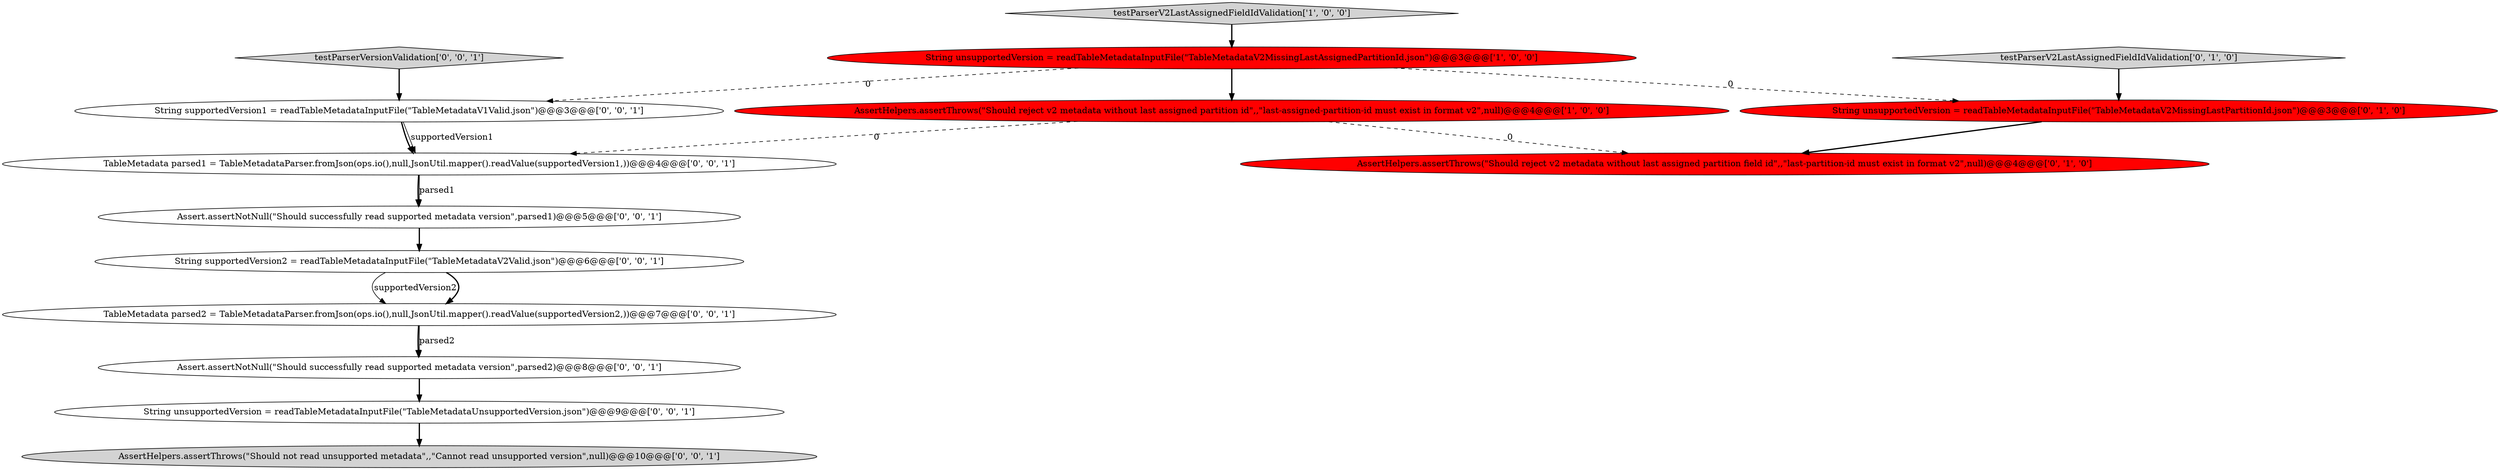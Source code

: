 digraph {
7 [style = filled, label = "testParserVersionValidation['0', '0', '1']", fillcolor = lightgray, shape = diamond image = "AAA0AAABBB3BBB"];
6 [style = filled, label = "String supportedVersion2 = readTableMetadataInputFile(\"TableMetadataV2Valid.json\")@@@6@@@['0', '0', '1']", fillcolor = white, shape = ellipse image = "AAA0AAABBB3BBB"];
3 [style = filled, label = "testParserV2LastAssignedFieldIdValidation['0', '1', '0']", fillcolor = lightgray, shape = diamond image = "AAA0AAABBB2BBB"];
11 [style = filled, label = "TableMetadata parsed2 = TableMetadataParser.fromJson(ops.io(),null,JsonUtil.mapper().readValue(supportedVersion2,))@@@7@@@['0', '0', '1']", fillcolor = white, shape = ellipse image = "AAA0AAABBB3BBB"];
9 [style = filled, label = "String supportedVersion1 = readTableMetadataInputFile(\"TableMetadataV1Valid.json\")@@@3@@@['0', '0', '1']", fillcolor = white, shape = ellipse image = "AAA0AAABBB3BBB"];
8 [style = filled, label = "TableMetadata parsed1 = TableMetadataParser.fromJson(ops.io(),null,JsonUtil.mapper().readValue(supportedVersion1,))@@@4@@@['0', '0', '1']", fillcolor = white, shape = ellipse image = "AAA0AAABBB3BBB"];
2 [style = filled, label = "String unsupportedVersion = readTableMetadataInputFile(\"TableMetadataV2MissingLastAssignedPartitionId.json\")@@@3@@@['1', '0', '0']", fillcolor = red, shape = ellipse image = "AAA1AAABBB1BBB"];
10 [style = filled, label = "Assert.assertNotNull(\"Should successfully read supported metadata version\",parsed2)@@@8@@@['0', '0', '1']", fillcolor = white, shape = ellipse image = "AAA0AAABBB3BBB"];
14 [style = filled, label = "Assert.assertNotNull(\"Should successfully read supported metadata version\",parsed1)@@@5@@@['0', '0', '1']", fillcolor = white, shape = ellipse image = "AAA0AAABBB3BBB"];
13 [style = filled, label = "AssertHelpers.assertThrows(\"Should not read unsupported metadata\",,\"Cannot read unsupported version\",null)@@@10@@@['0', '0', '1']", fillcolor = lightgray, shape = ellipse image = "AAA0AAABBB3BBB"];
1 [style = filled, label = "AssertHelpers.assertThrows(\"Should reject v2 metadata without last assigned partition id\",,\"last-assigned-partition-id must exist in format v2\",null)@@@4@@@['1', '0', '0']", fillcolor = red, shape = ellipse image = "AAA1AAABBB1BBB"];
5 [style = filled, label = "String unsupportedVersion = readTableMetadataInputFile(\"TableMetadataV2MissingLastPartitionId.json\")@@@3@@@['0', '1', '0']", fillcolor = red, shape = ellipse image = "AAA1AAABBB2BBB"];
12 [style = filled, label = "String unsupportedVersion = readTableMetadataInputFile(\"TableMetadataUnsupportedVersion.json\")@@@9@@@['0', '0', '1']", fillcolor = white, shape = ellipse image = "AAA0AAABBB3BBB"];
0 [style = filled, label = "testParserV2LastAssignedFieldIdValidation['1', '0', '0']", fillcolor = lightgray, shape = diamond image = "AAA0AAABBB1BBB"];
4 [style = filled, label = "AssertHelpers.assertThrows(\"Should reject v2 metadata without last assigned partition field id\",,\"last-partition-id must exist in format v2\",null)@@@4@@@['0', '1', '0']", fillcolor = red, shape = ellipse image = "AAA1AAABBB2BBB"];
7->9 [style = bold, label=""];
1->4 [style = dashed, label="0"];
8->14 [style = bold, label=""];
12->13 [style = bold, label=""];
2->5 [style = dashed, label="0"];
1->8 [style = dashed, label="0"];
3->5 [style = bold, label=""];
8->14 [style = solid, label="parsed1"];
9->8 [style = solid, label="supportedVersion1"];
9->8 [style = bold, label=""];
2->9 [style = dashed, label="0"];
11->10 [style = bold, label=""];
10->12 [style = bold, label=""];
6->11 [style = solid, label="supportedVersion2"];
2->1 [style = bold, label=""];
14->6 [style = bold, label=""];
6->11 [style = bold, label=""];
5->4 [style = bold, label=""];
0->2 [style = bold, label=""];
11->10 [style = solid, label="parsed2"];
}
